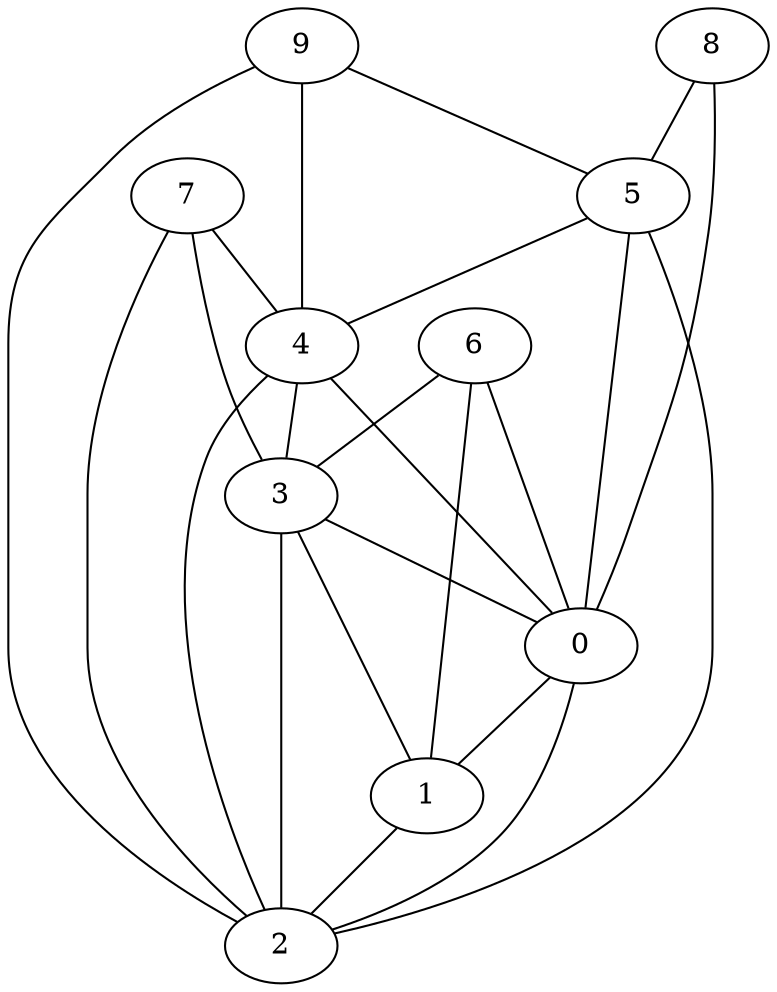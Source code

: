 graph {
    0 [ label = "0" ]
    1 [ label = "1" ]
    2 [ label = "2" ]
    3 [ label = "3" ]
    4 [ label = "4" ]
    5 [ label = "5" ]
    6 [ label = "6" ]
    7 [ label = "7" ]
    8 [ label = "8" ]
    9 [ label = "9" ]
    0 -- 1 [ ]
    0 -- 2 [ ]
    1 -- 2 [ ]
    3 -- 0 [ ]
    3 -- 1 [ ]
    3 -- 2 [ ]
    4 -- 0 [ ]
    4 -- 2 [ ]
    4 -- 3 [ ]
    5 -- 0 [ ]
    5 -- 2 [ ]
    5 -- 4 [ ]
    6 -- 0 [ ]
    6 -- 1 [ ]
    6 -- 3 [ ]
    7 -- 2 [ ]
    7 -- 3 [ ]
    7 -- 4 [ ]
    8 -- 0 [ ]
    9 -- 5 [ ]
    8 -- 5 [ ]
    9 -- 2 [ ]
    9 -- 4 [ ]
}
